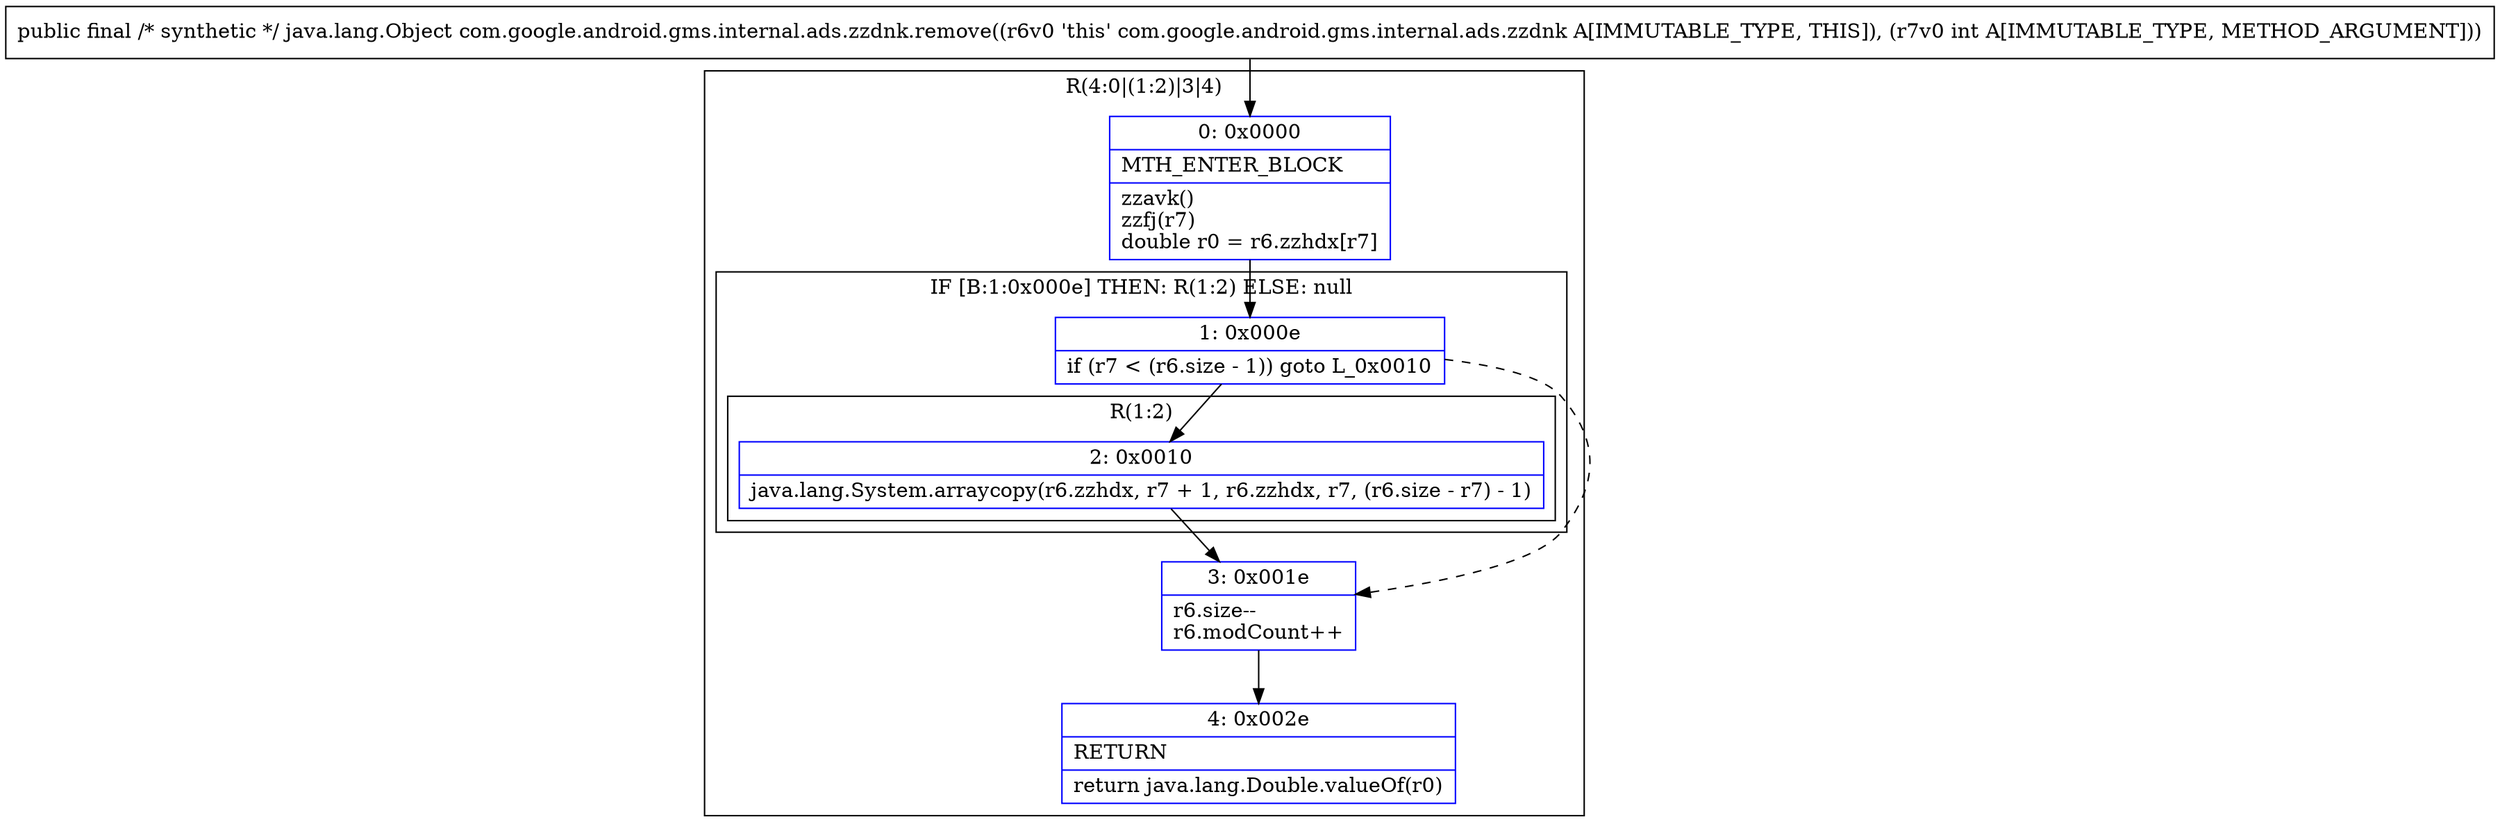 digraph "CFG forcom.google.android.gms.internal.ads.zzdnk.remove(I)Ljava\/lang\/Object;" {
subgraph cluster_Region_157783732 {
label = "R(4:0|(1:2)|3|4)";
node [shape=record,color=blue];
Node_0 [shape=record,label="{0\:\ 0x0000|MTH_ENTER_BLOCK\l|zzavk()\lzzfj(r7)\ldouble r0 = r6.zzhdx[r7]\l}"];
subgraph cluster_IfRegion_1651302917 {
label = "IF [B:1:0x000e] THEN: R(1:2) ELSE: null";
node [shape=record,color=blue];
Node_1 [shape=record,label="{1\:\ 0x000e|if (r7 \< (r6.size \- 1)) goto L_0x0010\l}"];
subgraph cluster_Region_1313904662 {
label = "R(1:2)";
node [shape=record,color=blue];
Node_2 [shape=record,label="{2\:\ 0x0010|java.lang.System.arraycopy(r6.zzhdx, r7 + 1, r6.zzhdx, r7, (r6.size \- r7) \- 1)\l}"];
}
}
Node_3 [shape=record,label="{3\:\ 0x001e|r6.size\-\-\lr6.modCount++\l}"];
Node_4 [shape=record,label="{4\:\ 0x002e|RETURN\l|return java.lang.Double.valueOf(r0)\l}"];
}
MethodNode[shape=record,label="{public final \/* synthetic *\/ java.lang.Object com.google.android.gms.internal.ads.zzdnk.remove((r6v0 'this' com.google.android.gms.internal.ads.zzdnk A[IMMUTABLE_TYPE, THIS]), (r7v0 int A[IMMUTABLE_TYPE, METHOD_ARGUMENT])) }"];
MethodNode -> Node_0;
Node_0 -> Node_1;
Node_1 -> Node_2;
Node_1 -> Node_3[style=dashed];
Node_2 -> Node_3;
Node_3 -> Node_4;
}

